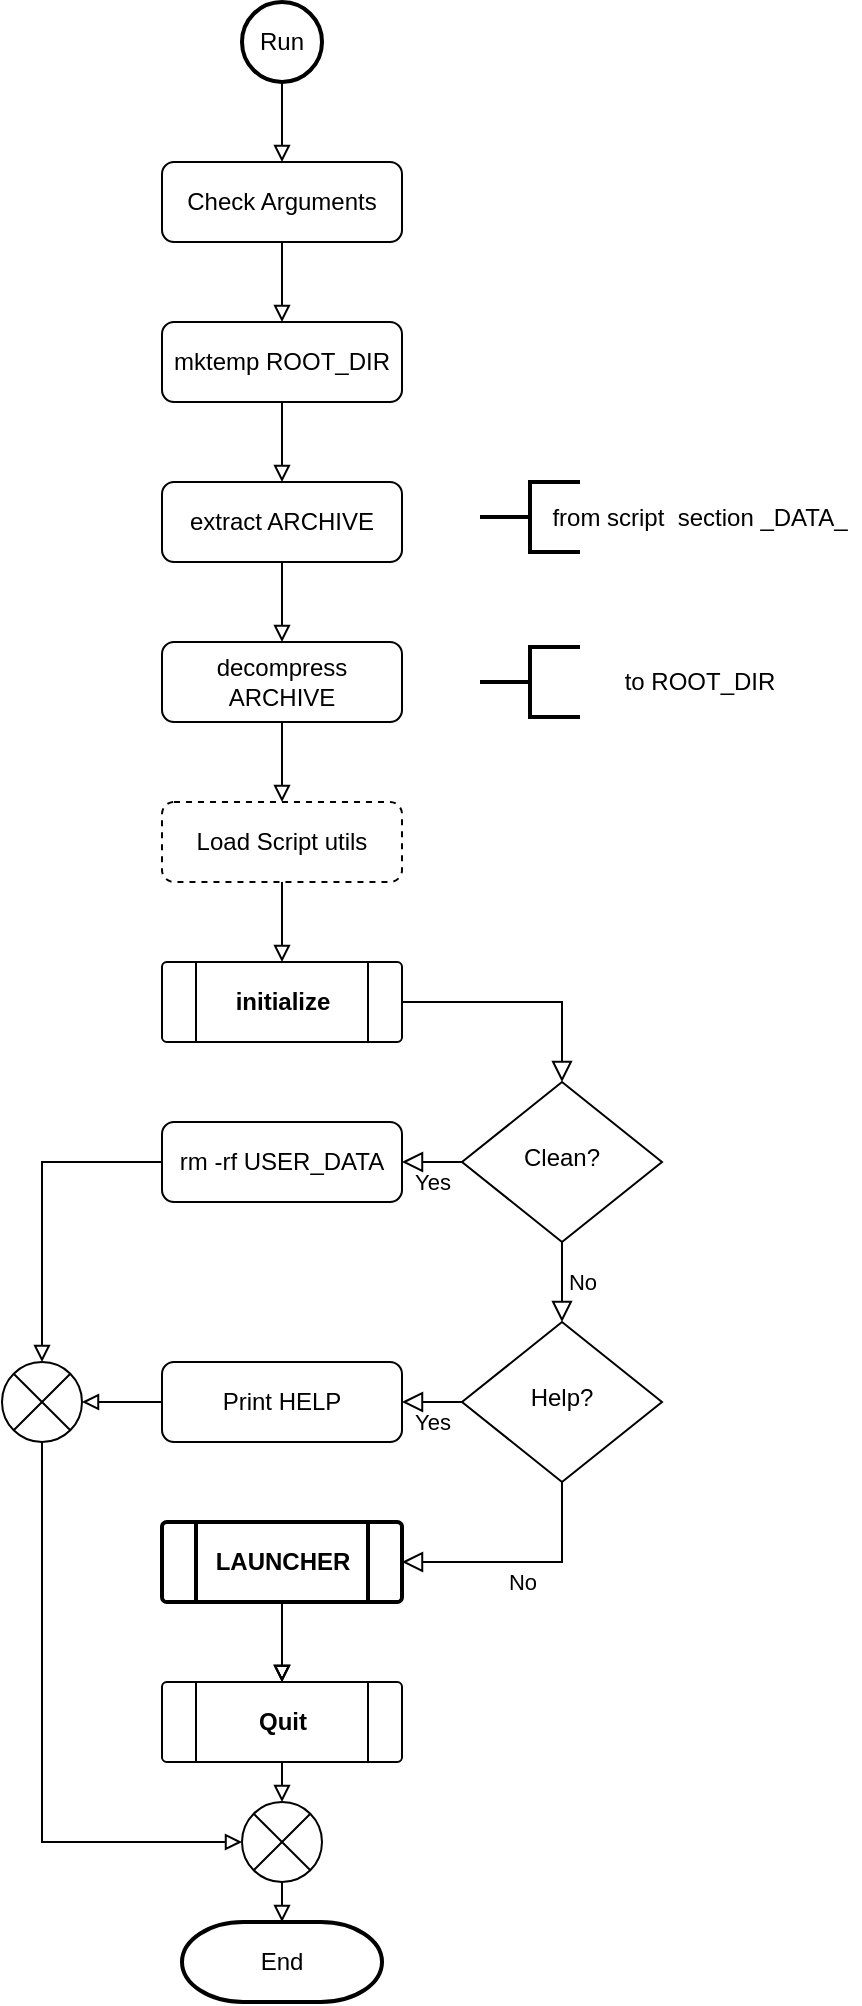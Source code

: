 <mxfile version="21.2.1" type="device" pages="6">
  <diagram id="C5RBs43oDa-KdzZeNtuy" name="Main">
    <mxGraphModel dx="794" dy="828" grid="1" gridSize="10" guides="1" tooltips="1" connect="1" arrows="1" fold="1" page="1" pageScale="1" pageWidth="827" pageHeight="1169" math="0" shadow="0">
      <root>
        <mxCell id="WIyWlLk6GJQsqaUBKTNV-0" />
        <mxCell id="WIyWlLk6GJQsqaUBKTNV-1" parent="WIyWlLk6GJQsqaUBKTNV-0" />
        <mxCell id="AvbSmlgACpYrYv6N_d6o-20" style="edgeStyle=orthogonalEdgeStyle;rounded=0;orthogonalLoop=1;jettySize=auto;html=1;entryX=0.5;entryY=0;entryDx=0;entryDy=0;endArrow=block;endFill=0;exitX=0.5;exitY=1;exitDx=0;exitDy=0;" parent="WIyWlLk6GJQsqaUBKTNV-1" source="AvbSmlgACpYrYv6N_d6o-4" target="AvbSmlgACpYrYv6N_d6o-1" edge="1">
          <mxGeometry relative="1" as="geometry">
            <mxPoint x="260" y="170" as="sourcePoint" />
          </mxGeometry>
        </mxCell>
        <mxCell id="AvbSmlgACpYrYv6N_d6o-0" value="Run" style="strokeWidth=2;html=1;shape=mxgraph.flowchart.start_2;whiteSpace=wrap;" parent="WIyWlLk6GJQsqaUBKTNV-1" vertex="1">
          <mxGeometry x="200" y="40" width="40" height="40" as="geometry" />
        </mxCell>
        <mxCell id="AvbSmlgACpYrYv6N_d6o-21" style="edgeStyle=orthogonalEdgeStyle;rounded=0;orthogonalLoop=1;jettySize=auto;html=1;exitX=0.5;exitY=1;exitDx=0;exitDy=0;endArrow=block;endFill=0;entryX=0.5;entryY=0;entryDx=0;entryDy=0;" parent="WIyWlLk6GJQsqaUBKTNV-1" source="AvbSmlgACpYrYv6N_d6o-1" target="5lS9lLagvutAW6oqOV9D-0" edge="1">
          <mxGeometry relative="1" as="geometry" />
        </mxCell>
        <mxCell id="AvbSmlgACpYrYv6N_d6o-1" value="mktemp ROOT_DIR" style="rounded=1;whiteSpace=wrap;html=1;fontSize=12;glass=0;strokeWidth=1;shadow=0;" parent="WIyWlLk6GJQsqaUBKTNV-1" vertex="1">
          <mxGeometry x="160" y="200" width="120" height="40" as="geometry" />
        </mxCell>
        <mxCell id="AvbSmlgACpYrYv6N_d6o-22" style="edgeStyle=orthogonalEdgeStyle;rounded=0;orthogonalLoop=1;jettySize=auto;html=1;exitX=0.5;exitY=1;exitDx=0;exitDy=0;endArrow=block;endFill=0;" parent="WIyWlLk6GJQsqaUBKTNV-1" source="AvbSmlgACpYrYv6N_d6o-2" target="AvbSmlgACpYrYv6N_d6o-3" edge="1">
          <mxGeometry relative="1" as="geometry" />
        </mxCell>
        <mxCell id="AvbSmlgACpYrYv6N_d6o-2" value="decompress ARCHIVE" style="rounded=1;whiteSpace=wrap;html=1;fontSize=12;glass=0;strokeWidth=1;shadow=0;" parent="WIyWlLk6GJQsqaUBKTNV-1" vertex="1">
          <mxGeometry x="160" y="360" width="120" height="40" as="geometry" />
        </mxCell>
        <mxCell id="AvbSmlgACpYrYv6N_d6o-23" style="edgeStyle=orthogonalEdgeStyle;rounded=0;orthogonalLoop=1;jettySize=auto;html=1;entryX=0.5;entryY=0;entryDx=0;entryDy=0;endArrow=block;endFill=0;exitX=0.5;exitY=1;exitDx=0;exitDy=0;exitPerimeter=0;" parent="WIyWlLk6GJQsqaUBKTNV-1" source="AvbSmlgACpYrYv6N_d6o-0" target="AvbSmlgACpYrYv6N_d6o-4" edge="1">
          <mxGeometry relative="1" as="geometry">
            <mxPoint x="480" y="390" as="sourcePoint" />
          </mxGeometry>
        </mxCell>
        <mxCell id="AvbSmlgACpYrYv6N_d6o-3" value="Load Script utils" style="rounded=1;whiteSpace=wrap;html=1;fontSize=12;glass=0;strokeWidth=1;shadow=0;dashed=1;" parent="WIyWlLk6GJQsqaUBKTNV-1" vertex="1">
          <mxGeometry x="160" y="440" width="120" height="40" as="geometry" />
        </mxCell>
        <mxCell id="AvbSmlgACpYrYv6N_d6o-24" style="edgeStyle=orthogonalEdgeStyle;rounded=0;orthogonalLoop=1;jettySize=auto;html=1;entryX=0.5;entryY=0;entryDx=0;entryDy=0;endArrow=block;endFill=0;exitX=0.5;exitY=1;exitDx=0;exitDy=0;" parent="WIyWlLk6GJQsqaUBKTNV-1" source="AvbSmlgACpYrYv6N_d6o-3" target="AvbSmlgACpYrYv6N_d6o-5" edge="1">
          <mxGeometry relative="1" as="geometry">
            <mxPoint x="240" y="490" as="sourcePoint" />
          </mxGeometry>
        </mxCell>
        <mxCell id="AvbSmlgACpYrYv6N_d6o-4" value="Check Arguments" style="rounded=1;whiteSpace=wrap;html=1;fontSize=12;glass=0;strokeWidth=1;shadow=0;" parent="WIyWlLk6GJQsqaUBKTNV-1" vertex="1">
          <mxGeometry x="160" y="120" width="120" height="40" as="geometry" />
        </mxCell>
        <mxCell id="AvbSmlgACpYrYv6N_d6o-5" value="&lt;b&gt;initialize&lt;/b&gt;" style="verticalLabelPosition=middle;verticalAlign=middle;html=1;shape=process;whiteSpace=wrap;rounded=1;size=0.14;arcSize=6;labelPosition=center;align=center;" parent="WIyWlLk6GJQsqaUBKTNV-1" vertex="1">
          <mxGeometry x="160" y="520" width="120" height="40" as="geometry" />
        </mxCell>
        <mxCell id="AvbSmlgACpYrYv6N_d6o-6" value="" style="rounded=0;html=1;jettySize=auto;orthogonalLoop=1;fontSize=11;endArrow=block;endFill=0;endSize=8;strokeWidth=1;shadow=0;labelBackgroundColor=none;edgeStyle=orthogonalEdgeStyle;exitX=1;exitY=0.5;exitDx=0;exitDy=0;" parent="WIyWlLk6GJQsqaUBKTNV-1" source="AvbSmlgACpYrYv6N_d6o-5" target="AvbSmlgACpYrYv6N_d6o-9" edge="1">
          <mxGeometry relative="1" as="geometry">
            <mxPoint x="360" y="430" as="sourcePoint" />
          </mxGeometry>
        </mxCell>
        <mxCell id="AvbSmlgACpYrYv6N_d6o-7" value="No" style="rounded=0;html=1;jettySize=auto;orthogonalLoop=1;fontSize=11;endArrow=block;endFill=0;endSize=8;strokeWidth=1;shadow=0;labelBackgroundColor=none;edgeStyle=orthogonalEdgeStyle;entryX=0.5;entryY=0;entryDx=0;entryDy=0;" parent="WIyWlLk6GJQsqaUBKTNV-1" source="AvbSmlgACpYrYv6N_d6o-9" target="AvbSmlgACpYrYv6N_d6o-14" edge="1">
          <mxGeometry y="10" relative="1" as="geometry">
            <mxPoint as="offset" />
            <mxPoint x="360" y="700" as="targetPoint" />
          </mxGeometry>
        </mxCell>
        <mxCell id="AvbSmlgACpYrYv6N_d6o-8" value="Yes" style="edgeStyle=orthogonalEdgeStyle;rounded=0;html=1;jettySize=auto;orthogonalLoop=1;fontSize=11;endArrow=block;endFill=0;endSize=8;strokeWidth=1;shadow=0;labelBackgroundColor=none;exitX=0;exitY=0.5;exitDx=0;exitDy=0;entryX=1;entryY=0.5;entryDx=0;entryDy=0;" parent="WIyWlLk6GJQsqaUBKTNV-1" source="AvbSmlgACpYrYv6N_d6o-9" target="AvbSmlgACpYrYv6N_d6o-10" edge="1">
          <mxGeometry y="10" relative="1" as="geometry">
            <mxPoint as="offset" />
            <mxPoint x="460" y="620" as="targetPoint" />
          </mxGeometry>
        </mxCell>
        <mxCell id="AvbSmlgACpYrYv6N_d6o-9" value="Clean?" style="rhombus;whiteSpace=wrap;html=1;shadow=0;fontFamily=Helvetica;fontSize=12;align=center;strokeWidth=1;spacing=6;spacingTop=-4;" parent="WIyWlLk6GJQsqaUBKTNV-1" vertex="1">
          <mxGeometry x="310" y="580" width="100" height="80" as="geometry" />
        </mxCell>
        <mxCell id="AvbSmlgACpYrYv6N_d6o-28" style="edgeStyle=orthogonalEdgeStyle;rounded=0;orthogonalLoop=1;jettySize=auto;html=1;exitX=0;exitY=0.5;exitDx=0;exitDy=0;endArrow=block;endFill=0;" parent="WIyWlLk6GJQsqaUBKTNV-1" source="AvbSmlgACpYrYv6N_d6o-10" target="AvbSmlgACpYrYv6N_d6o-29" edge="1">
          <mxGeometry relative="1" as="geometry">
            <mxPoint x="120" y="660" as="targetPoint" />
          </mxGeometry>
        </mxCell>
        <mxCell id="AvbSmlgACpYrYv6N_d6o-10" value="rm -rf USER_DATA" style="rounded=1;whiteSpace=wrap;html=1;fontSize=12;glass=0;strokeWidth=1;shadow=0;" parent="WIyWlLk6GJQsqaUBKTNV-1" vertex="1">
          <mxGeometry x="160" y="600" width="120" height="40" as="geometry" />
        </mxCell>
        <mxCell id="AvbSmlgACpYrYv6N_d6o-12" value="No" style="rounded=0;html=1;jettySize=auto;orthogonalLoop=1;fontSize=11;endArrow=block;endFill=0;endSize=8;strokeWidth=1;shadow=0;labelBackgroundColor=none;edgeStyle=orthogonalEdgeStyle;entryX=1;entryY=0.5;entryDx=0;entryDy=0;exitX=0.5;exitY=1;exitDx=0;exitDy=0;" parent="WIyWlLk6GJQsqaUBKTNV-1" source="AvbSmlgACpYrYv6N_d6o-14" target="AvbSmlgACpYrYv6N_d6o-17" edge="1">
          <mxGeometry y="10" relative="1" as="geometry">
            <mxPoint as="offset" />
            <mxPoint x="280" y="820" as="targetPoint" />
          </mxGeometry>
        </mxCell>
        <mxCell id="AvbSmlgACpYrYv6N_d6o-13" value="Yes" style="edgeStyle=orthogonalEdgeStyle;rounded=0;html=1;jettySize=auto;orthogonalLoop=1;fontSize=11;endArrow=block;endFill=0;endSize=8;strokeWidth=1;shadow=0;labelBackgroundColor=none;exitX=0;exitY=0.5;exitDx=0;exitDy=0;entryX=1;entryY=0.5;entryDx=0;entryDy=0;" parent="WIyWlLk6GJQsqaUBKTNV-1" source="AvbSmlgACpYrYv6N_d6o-14" target="AvbSmlgACpYrYv6N_d6o-15" edge="1">
          <mxGeometry y="10" relative="1" as="geometry">
            <mxPoint as="offset" />
            <mxPoint x="300" y="770" as="targetPoint" />
          </mxGeometry>
        </mxCell>
        <mxCell id="AvbSmlgACpYrYv6N_d6o-14" value="Help?" style="rhombus;whiteSpace=wrap;html=1;shadow=0;fontFamily=Helvetica;fontSize=12;align=center;strokeWidth=1;spacing=6;spacingTop=-4;" parent="WIyWlLk6GJQsqaUBKTNV-1" vertex="1">
          <mxGeometry x="310" y="700" width="100" height="80" as="geometry" />
        </mxCell>
        <mxCell id="AvbSmlgACpYrYv6N_d6o-30" style="edgeStyle=orthogonalEdgeStyle;rounded=0;orthogonalLoop=1;jettySize=auto;html=1;exitX=0;exitY=0.5;exitDx=0;exitDy=0;entryX=1;entryY=0.5;entryDx=0;entryDy=0;entryPerimeter=0;endArrow=block;endFill=0;" parent="WIyWlLk6GJQsqaUBKTNV-1" source="AvbSmlgACpYrYv6N_d6o-15" target="AvbSmlgACpYrYv6N_d6o-29" edge="1">
          <mxGeometry relative="1" as="geometry" />
        </mxCell>
        <mxCell id="AvbSmlgACpYrYv6N_d6o-15" value="Print HELP" style="rounded=1;whiteSpace=wrap;html=1;fontSize=12;glass=0;strokeWidth=1;shadow=0;" parent="WIyWlLk6GJQsqaUBKTNV-1" vertex="1">
          <mxGeometry x="160" y="720" width="120" height="40" as="geometry" />
        </mxCell>
        <mxCell id="AvbSmlgACpYrYv6N_d6o-26" style="edgeStyle=orthogonalEdgeStyle;rounded=0;orthogonalLoop=1;jettySize=auto;html=1;exitX=0.5;exitY=1;exitDx=0;exitDy=0;entryX=0.5;entryY=0;entryDx=0;entryDy=0;endArrow=block;endFill=0;" parent="WIyWlLk6GJQsqaUBKTNV-1" source="AvbSmlgACpYrYv6N_d6o-17" target="AvbSmlgACpYrYv6N_d6o-18" edge="1">
          <mxGeometry relative="1" as="geometry" />
        </mxCell>
        <mxCell id="AvbSmlgACpYrYv6N_d6o-32" value="" style="edgeStyle=orthogonalEdgeStyle;rounded=0;orthogonalLoop=1;jettySize=auto;html=1;endArrow=block;endFill=0;" parent="WIyWlLk6GJQsqaUBKTNV-1" source="AvbSmlgACpYrYv6N_d6o-17" target="AvbSmlgACpYrYv6N_d6o-18" edge="1">
          <mxGeometry relative="1" as="geometry" />
        </mxCell>
        <mxCell id="AvbSmlgACpYrYv6N_d6o-33" value="" style="edgeStyle=orthogonalEdgeStyle;rounded=0;orthogonalLoop=1;jettySize=auto;html=1;endArrow=block;endFill=0;" parent="WIyWlLk6GJQsqaUBKTNV-1" source="AvbSmlgACpYrYv6N_d6o-17" target="AvbSmlgACpYrYv6N_d6o-18" edge="1">
          <mxGeometry relative="1" as="geometry" />
        </mxCell>
        <mxCell id="AvbSmlgACpYrYv6N_d6o-17" value="&lt;b&gt;LAUNCHER&lt;/b&gt;" style="verticalLabelPosition=middle;verticalAlign=middle;html=1;shape=process;whiteSpace=wrap;rounded=1;size=0.14;arcSize=6;labelPosition=center;align=center;strokeWidth=2;" parent="WIyWlLk6GJQsqaUBKTNV-1" vertex="1">
          <mxGeometry x="160" y="800" width="120" height="40" as="geometry" />
        </mxCell>
        <mxCell id="eJMQzTGRiJJyLCpgH0QK-1" style="edgeStyle=orthogonalEdgeStyle;rounded=0;orthogonalLoop=1;jettySize=auto;html=1;exitX=0.5;exitY=1;exitDx=0;exitDy=0;entryX=0.5;entryY=0;entryDx=0;entryDy=0;entryPerimeter=0;endArrow=block;endFill=0;" parent="WIyWlLk6GJQsqaUBKTNV-1" source="AvbSmlgACpYrYv6N_d6o-18" target="eJMQzTGRiJJyLCpgH0QK-0" edge="1">
          <mxGeometry relative="1" as="geometry" />
        </mxCell>
        <mxCell id="AvbSmlgACpYrYv6N_d6o-18" value="&lt;b&gt;Quit&lt;/b&gt;" style="verticalLabelPosition=middle;verticalAlign=middle;html=1;shape=process;whiteSpace=wrap;rounded=1;size=0.14;arcSize=6;labelPosition=center;align=center;" parent="WIyWlLk6GJQsqaUBKTNV-1" vertex="1">
          <mxGeometry x="160" y="880" width="120" height="40" as="geometry" />
        </mxCell>
        <mxCell id="AvbSmlgACpYrYv6N_d6o-19" value="End" style="strokeWidth=2;html=1;shape=mxgraph.flowchart.terminator;whiteSpace=wrap;" parent="WIyWlLk6GJQsqaUBKTNV-1" vertex="1">
          <mxGeometry x="170" y="1000" width="100" height="40" as="geometry" />
        </mxCell>
        <mxCell id="AvbSmlgACpYrYv6N_d6o-31" style="edgeStyle=orthogonalEdgeStyle;rounded=0;orthogonalLoop=1;jettySize=auto;html=1;exitX=0.5;exitY=1;exitDx=0;exitDy=0;exitPerimeter=0;endArrow=block;endFill=0;entryX=0;entryY=0.5;entryDx=0;entryDy=0;entryPerimeter=0;" parent="WIyWlLk6GJQsqaUBKTNV-1" source="AvbSmlgACpYrYv6N_d6o-29" target="eJMQzTGRiJJyLCpgH0QK-0" edge="1">
          <mxGeometry relative="1" as="geometry">
            <mxPoint x="100" y="980" as="targetPoint" />
          </mxGeometry>
        </mxCell>
        <mxCell id="AvbSmlgACpYrYv6N_d6o-29" value="" style="verticalLabelPosition=bottom;verticalAlign=top;html=1;shape=mxgraph.flowchart.or;" parent="WIyWlLk6GJQsqaUBKTNV-1" vertex="1">
          <mxGeometry x="80" y="720" width="40" height="40" as="geometry" />
        </mxCell>
        <mxCell id="5lS9lLagvutAW6oqOV9D-1" style="edgeStyle=orthogonalEdgeStyle;rounded=0;orthogonalLoop=1;jettySize=auto;html=1;exitX=0.5;exitY=1;exitDx=0;exitDy=0;endArrow=block;endFill=0;" parent="WIyWlLk6GJQsqaUBKTNV-1" source="5lS9lLagvutAW6oqOV9D-0" target="AvbSmlgACpYrYv6N_d6o-2" edge="1">
          <mxGeometry relative="1" as="geometry" />
        </mxCell>
        <mxCell id="5lS9lLagvutAW6oqOV9D-0" value="extract ARCHIVE" style="rounded=1;whiteSpace=wrap;html=1;fontSize=12;glass=0;strokeWidth=1;shadow=0;" parent="WIyWlLk6GJQsqaUBKTNV-1" vertex="1">
          <mxGeometry x="160" y="280" width="120" height="40" as="geometry" />
        </mxCell>
        <mxCell id="x6Urr7NqGOKXWEo6oaLW-0" value="" style="strokeWidth=2;html=1;shape=mxgraph.flowchart.annotation_2;align=left;labelPosition=right;pointerEvents=1;" parent="WIyWlLk6GJQsqaUBKTNV-1" vertex="1">
          <mxGeometry x="319" y="280" width="50" height="35" as="geometry" />
        </mxCell>
        <mxCell id="x6Urr7NqGOKXWEo6oaLW-1" value="from script&amp;nbsp; section _DATA_" style="text;html=1;strokeColor=none;fillColor=none;align=center;verticalAlign=middle;whiteSpace=wrap;rounded=0;" parent="WIyWlLk6GJQsqaUBKTNV-1" vertex="1">
          <mxGeometry x="349" y="280" width="160" height="35" as="geometry" />
        </mxCell>
        <mxCell id="eJMQzTGRiJJyLCpgH0QK-2" style="edgeStyle=orthogonalEdgeStyle;rounded=0;orthogonalLoop=1;jettySize=auto;html=1;exitX=0.5;exitY=1;exitDx=0;exitDy=0;exitPerimeter=0;entryX=0.5;entryY=0;entryDx=0;entryDy=0;entryPerimeter=0;endArrow=block;endFill=0;" parent="WIyWlLk6GJQsqaUBKTNV-1" source="eJMQzTGRiJJyLCpgH0QK-0" target="AvbSmlgACpYrYv6N_d6o-19" edge="1">
          <mxGeometry relative="1" as="geometry" />
        </mxCell>
        <mxCell id="eJMQzTGRiJJyLCpgH0QK-0" value="" style="verticalLabelPosition=bottom;verticalAlign=top;html=1;shape=mxgraph.flowchart.or;" parent="WIyWlLk6GJQsqaUBKTNV-1" vertex="1">
          <mxGeometry x="200" y="940" width="40" height="40" as="geometry" />
        </mxCell>
        <mxCell id="eJMQzTGRiJJyLCpgH0QK-3" value="" style="strokeWidth=2;html=1;shape=mxgraph.flowchart.annotation_2;align=left;labelPosition=right;pointerEvents=1;" parent="WIyWlLk6GJQsqaUBKTNV-1" vertex="1">
          <mxGeometry x="319" y="362.5" width="50" height="35" as="geometry" />
        </mxCell>
        <mxCell id="eJMQzTGRiJJyLCpgH0QK-4" value="to ROOT_DIR" style="text;html=1;strokeColor=none;fillColor=none;align=center;verticalAlign=middle;whiteSpace=wrap;rounded=0;" parent="WIyWlLk6GJQsqaUBKTNV-1" vertex="1">
          <mxGeometry x="349" y="362.5" width="160" height="35" as="geometry" />
        </mxCell>
      </root>
    </mxGraphModel>
  </diagram>
  <diagram id="w5Nll43o4UKyOTLX9XYR" name="Initialize">
    <mxGraphModel dx="794" dy="828" grid="1" gridSize="10" guides="1" tooltips="1" connect="1" arrows="1" fold="1" page="1" pageScale="1" pageWidth="827" pageHeight="1169" math="0" shadow="0">
      <root>
        <mxCell id="0" />
        <mxCell id="1" parent="0" />
        <mxCell id="o50ThuPjwi6z1r9oHBDI-7" style="edgeStyle=orthogonalEdgeStyle;rounded=0;orthogonalLoop=1;jettySize=auto;html=1;exitX=0.5;exitY=1;exitDx=0;exitDy=0;exitPerimeter=0;endArrow=block;endFill=0;" parent="1" target="dRb39cAxWmRA5lwZyV-f-1" edge="1">
          <mxGeometry relative="1" as="geometry">
            <mxPoint x="320" y="40" as="sourcePoint" />
          </mxGeometry>
        </mxCell>
        <mxCell id="Buq_LFg4UGWxfwtifAyI-1" value="Start" style="strokeWidth=2;html=1;shape=mxgraph.flowchart.start_2;whiteSpace=wrap;" parent="1" vertex="1">
          <mxGeometry x="300" y="40" width="40" height="40" as="geometry" />
        </mxCell>
        <mxCell id="o50ThuPjwi6z1r9oHBDI-8" value="Yes" style="edgeStyle=orthogonalEdgeStyle;rounded=0;orthogonalLoop=1;jettySize=auto;html=1;exitX=0.5;exitY=1;exitDx=0;exitDy=0;entryX=0.5;entryY=0;entryDx=0;entryDy=0;endArrow=block;endFill=0;" parent="1" source="dRb39cAxWmRA5lwZyV-f-1" target="dRb39cAxWmRA5lwZyV-f-2" edge="1">
          <mxGeometry relative="1" as="geometry" />
        </mxCell>
        <mxCell id="DwuK5XTfF164FEcM3ZLq-2" value="No" style="edgeStyle=orthogonalEdgeStyle;rounded=0;orthogonalLoop=1;jettySize=auto;html=1;exitX=0;exitY=0.5;exitDx=0;exitDy=0;entryX=1;entryY=0.5;entryDx=0;entryDy=0;endArrow=block;endFill=0;" parent="1" source="dRb39cAxWmRA5lwZyV-f-1" target="UNsew2KOdTfhFiDhWSLL-4" edge="1">
          <mxGeometry relative="1" as="geometry" />
        </mxCell>
        <mxCell id="dRb39cAxWmRA5lwZyV-f-1" value="GAME_ID?" style="rhombus;whiteSpace=wrap;html=1;shadow=0;fontFamily=Helvetica;fontSize=12;align=center;strokeWidth=1;spacing=6;spacingTop=-4;" parent="1" vertex="1">
          <mxGeometry x="270" y="100" width="100" height="80" as="geometry" />
        </mxCell>
        <mxCell id="o50ThuPjwi6z1r9oHBDI-4" value="No" style="edgeStyle=orthogonalEdgeStyle;rounded=0;orthogonalLoop=1;jettySize=auto;html=1;exitX=0.5;exitY=1;exitDx=0;exitDy=0;entryX=0.5;entryY=0;entryDx=0;entryDy=0;endArrow=block;endFill=0;" parent="1" source="dRb39cAxWmRA5lwZyV-f-2" target="o50ThuPjwi6z1r9oHBDI-2" edge="1">
          <mxGeometry y="10" relative="1" as="geometry">
            <Array as="points">
              <mxPoint x="320" y="310" />
              <mxPoint x="320" y="310" />
            </Array>
            <mxPoint as="offset" />
          </mxGeometry>
        </mxCell>
        <mxCell id="X6hrPC6gmGIl3S8rppk7-5" value="Yes" style="edgeStyle=orthogonalEdgeStyle;rounded=0;orthogonalLoop=1;jettySize=auto;html=1;exitX=0;exitY=0.5;exitDx=0;exitDy=0;entryX=1;entryY=0.5;entryDx=0;entryDy=0;endArrow=block;endFill=0;" parent="1" source="dRb39cAxWmRA5lwZyV-f-2" target="o50ThuPjwi6z1r9oHBDI-1" edge="1">
          <mxGeometry x="-0.333" y="-10" relative="1" as="geometry">
            <mxPoint as="offset" />
          </mxGeometry>
        </mxCell>
        <mxCell id="dRb39cAxWmRA5lwZyV-f-2" value="Set storage?" style="rhombus;whiteSpace=wrap;html=1;shadow=0;fontFamily=Helvetica;fontSize=12;align=center;strokeWidth=1;spacing=6;spacingTop=-4;" parent="1" vertex="1">
          <mxGeometry x="270" y="220" width="100" height="80" as="geometry" />
        </mxCell>
        <mxCell id="DwuK5XTfF164FEcM3ZLq-7" value="Yes" style="edgeStyle=orthogonalEdgeStyle;rounded=0;orthogonalLoop=1;jettySize=auto;html=1;exitX=0.5;exitY=1;exitDx=0;exitDy=0;endArrow=block;endFill=0;entryX=0.5;entryY=0;entryDx=0;entryDy=0;" parent="1" source="dRb39cAxWmRA5lwZyV-f-3" target="UNsew2KOdTfhFiDhWSLL-2" edge="1">
          <mxGeometry x="-0.2" relative="1" as="geometry">
            <mxPoint as="offset" />
            <mxPoint x="320" y="510" as="sourcePoint" />
            <mxPoint x="320" y="480" as="targetPoint" />
          </mxGeometry>
        </mxCell>
        <mxCell id="X6hrPC6gmGIl3S8rppk7-7" value="No" style="edgeStyle=orthogonalEdgeStyle;rounded=0;orthogonalLoop=1;jettySize=auto;html=1;exitX=1;exitY=0.5;exitDx=0;exitDy=0;entryX=0;entryY=0.5;entryDx=0;entryDy=0;endArrow=block;endFill=0;" parent="1" source="dRb39cAxWmRA5lwZyV-f-3" target="X6hrPC6gmGIl3S8rppk7-6" edge="1">
          <mxGeometry x="-0.5" relative="1" as="geometry">
            <Array as="points">
              <mxPoint x="390" y="430" />
              <mxPoint x="390" y="430" />
            </Array>
            <mxPoint as="offset" />
          </mxGeometry>
        </mxCell>
        <mxCell id="dRb39cAxWmRA5lwZyV-f-3" value="Exist?&amp;nbsp;" style="rhombus;whiteSpace=wrap;html=1;shadow=0;fontFamily=Helvetica;fontSize=12;align=center;strokeWidth=1;spacing=6;spacingTop=-4;" parent="1" vertex="1">
          <mxGeometry x="270" y="390" width="100" height="80" as="geometry" />
        </mxCell>
        <mxCell id="X6hrPC6gmGIl3S8rppk7-9" style="edgeStyle=orthogonalEdgeStyle;rounded=0;orthogonalLoop=1;jettySize=auto;html=1;exitX=0.5;exitY=1;exitDx=0;exitDy=0;entryX=0;entryY=0.5;entryDx=0;entryDy=0;endArrow=block;endFill=0;" parent="1" source="o50ThuPjwi6z1r9oHBDI-1" target="dRb39cAxWmRA5lwZyV-f-3" edge="1">
          <mxGeometry relative="1" as="geometry">
            <mxPoint x="300" y="415" as="targetPoint" />
          </mxGeometry>
        </mxCell>
        <mxCell id="o50ThuPjwi6z1r9oHBDI-1" value="STORAGE=user ENV defined" style="rounded=1;whiteSpace=wrap;html=1;fontSize=12;glass=0;strokeWidth=1;shadow=0;" parent="1" vertex="1">
          <mxGeometry x="50" y="240" width="190" height="40" as="geometry" />
        </mxCell>
        <mxCell id="DwuK5XTfF164FEcM3ZLq-10" style="edgeStyle=orthogonalEdgeStyle;rounded=0;orthogonalLoop=1;jettySize=auto;html=1;exitX=0.5;exitY=1;exitDx=0;exitDy=0;entryX=0.5;entryY=0;entryDx=0;entryDy=0;endArrow=block;endFill=0;startArrow=none;" parent="1" source="o50ThuPjwi6z1r9oHBDI-2" target="dRb39cAxWmRA5lwZyV-f-3" edge="1">
          <mxGeometry relative="1" as="geometry">
            <mxPoint x="320" y="435" as="sourcePoint" />
          </mxGeometry>
        </mxCell>
        <mxCell id="o50ThuPjwi6z1r9oHBDI-2" value="STORAGE=default" style="rounded=1;whiteSpace=wrap;html=1;fontSize=12;glass=0;strokeWidth=1;shadow=0;" parent="1" vertex="1">
          <mxGeometry x="240" y="320" width="160" height="40" as="geometry" />
        </mxCell>
        <mxCell id="X6hrPC6gmGIl3S8rppk7-15" style="edgeStyle=orthogonalEdgeStyle;rounded=0;orthogonalLoop=1;jettySize=auto;html=1;exitX=0.5;exitY=1;exitDx=0;exitDy=0;entryX=0.5;entryY=0;entryDx=0;entryDy=0;endArrow=block;endFill=0;" parent="1" source="UNsew2KOdTfhFiDhWSLL-2" target="X6hrPC6gmGIl3S8rppk7-13" edge="1">
          <mxGeometry relative="1" as="geometry" />
        </mxCell>
        <mxCell id="UNsew2KOdTfhFiDhWSLL-2" value="STORAGE+=&quot;GAME_ID.save&quot;" style="rounded=1;whiteSpace=wrap;html=1;fontSize=12;glass=0;strokeWidth=1;shadow=0;" parent="1" vertex="1">
          <mxGeometry x="200" y="520" width="240" height="40" as="geometry" />
        </mxCell>
        <mxCell id="DwuK5XTfF164FEcM3ZLq-4" style="edgeStyle=orthogonalEdgeStyle;rounded=0;orthogonalLoop=1;jettySize=auto;html=1;exitX=0.5;exitY=1;exitDx=0;exitDy=0;entryX=0.5;entryY=0;entryDx=0;entryDy=0;entryPerimeter=0;endArrow=block;endFill=0;" parent="1" edge="1">
          <mxGeometry relative="1" as="geometry">
            <mxPoint x="330" y="945" as="sourcePoint" />
            <mxPoint x="330" y="945" as="targetPoint" />
          </mxGeometry>
        </mxCell>
        <mxCell id="X6hrPC6gmGIl3S8rppk7-25" style="edgeStyle=orthogonalEdgeStyle;rounded=0;orthogonalLoop=1;jettySize=auto;html=1;exitX=0;exitY=0.5;exitDx=0;exitDy=0;entryX=0;entryY=0.5;entryDx=0;entryDy=0;entryPerimeter=0;endArrow=block;endFill=0;" parent="1" source="UNsew2KOdTfhFiDhWSLL-4" target="yEqVFaU5P8hI2Y7pUup1-1" edge="1">
          <mxGeometry relative="1" as="geometry">
            <Array as="points">
              <mxPoint x="40" y="140" />
              <mxPoint x="40" y="900" />
            </Array>
          </mxGeometry>
        </mxCell>
        <mxCell id="UNsew2KOdTfhFiDhWSLL-4" value="FATAL ERROR" style="rounded=1;whiteSpace=wrap;html=1;fontSize=12;glass=0;strokeWidth=1;shadow=0;strokeColor=#67AB9F;" parent="1" vertex="1">
          <mxGeometry x="80" y="120" width="120" height="40" as="geometry" />
        </mxCell>
        <mxCell id="MgafTvvBabonM7jVzy-F-1" value="End" style="strokeWidth=2;html=1;shape=mxgraph.flowchart.terminator;whiteSpace=wrap;" parent="1" vertex="1">
          <mxGeometry x="270" y="960" width="100" height="40" as="geometry" />
        </mxCell>
        <mxCell id="UJtatqNoKU4jKVSG_HeV-3" value="" style="edgeStyle=orthogonalEdgeStyle;rounded=0;orthogonalLoop=1;jettySize=auto;html=1;endArrow=block;endFill=0;exitX=0.5;exitY=1;exitDx=0;exitDy=0;entryX=0.5;entryY=0;entryDx=0;entryDy=0;entryPerimeter=0;" parent="1" source="UJtatqNoKU4jKVSG_HeV-1" target="yEqVFaU5P8hI2Y7pUup1-1" edge="1">
          <mxGeometry relative="1" as="geometry">
            <mxPoint x="330" y="870" as="targetPoint" />
          </mxGeometry>
        </mxCell>
        <mxCell id="UJtatqNoKU4jKVSG_HeV-1" value="&lt;b&gt;Storage init&lt;/b&gt;" style="verticalLabelPosition=middle;verticalAlign=middle;html=1;shape=process;whiteSpace=wrap;rounded=1;size=0.14;arcSize=6;labelPosition=center;align=center;" parent="1" vertex="1">
          <mxGeometry x="260" y="800" width="120" height="40" as="geometry" />
        </mxCell>
        <mxCell id="X6hrPC6gmGIl3S8rppk7-1" value="" style="strokeWidth=2;html=1;shape=mxgraph.flowchart.annotation_2;align=left;labelPosition=right;pointerEvents=1;" parent="1" vertex="1">
          <mxGeometry x="520" y="125" width="50" height="35" as="geometry" />
        </mxCell>
        <mxCell id="X6hrPC6gmGIl3S8rppk7-2" value="Set value GAME_ID is required" style="text;html=1;strokeColor=none;fillColor=none;align=center;verticalAlign=middle;whiteSpace=wrap;rounded=0;" parent="1" vertex="1">
          <mxGeometry x="550" y="125" width="180" height="35" as="geometry" />
        </mxCell>
        <mxCell id="X6hrPC6gmGIl3S8rppk7-8" style="edgeStyle=orthogonalEdgeStyle;rounded=0;orthogonalLoop=1;jettySize=auto;html=1;exitX=0.5;exitY=1;exitDx=0;exitDy=0;entryX=1;entryY=0.5;entryDx=0;entryDy=0;endArrow=block;endFill=0;" parent="1" source="X6hrPC6gmGIl3S8rppk7-6" target="UNsew2KOdTfhFiDhWSLL-2" edge="1">
          <mxGeometry relative="1" as="geometry">
            <mxPoint x="470" y="490" as="sourcePoint" />
          </mxGeometry>
        </mxCell>
        <mxCell id="X6hrPC6gmGIl3S8rppk7-6" value="mkdir STORAGE" style="rounded=1;whiteSpace=wrap;html=1;fontSize=12;glass=0;strokeWidth=1;shadow=0;" parent="1" vertex="1">
          <mxGeometry x="410" y="410" width="120" height="40" as="geometry" />
        </mxCell>
        <mxCell id="8idZvadLAJaLSdaH_46H-2" style="edgeStyle=orthogonalEdgeStyle;rounded=0;orthogonalLoop=1;jettySize=auto;html=1;exitX=0.5;exitY=1;exitDx=0;exitDy=0;entryX=0.5;entryY=0;entryDx=0;entryDy=0;endArrow=block;endFill=0;" parent="1" source="X6hrPC6gmGIl3S8rppk7-13" target="8idZvadLAJaLSdaH_46H-1" edge="1">
          <mxGeometry relative="1" as="geometry" />
        </mxCell>
        <mxCell id="X6hrPC6gmGIl3S8rppk7-13" value="cd GAME_ROOT" style="rounded=1;whiteSpace=wrap;html=1;fontSize=12;glass=0;strokeWidth=1;shadow=0;" parent="1" vertex="1">
          <mxGeometry x="260" y="604.5" width="120" height="40" as="geometry" />
        </mxCell>
        <mxCell id="X6hrPC6gmGIl3S8rppk7-17" value="" style="strokeWidth=2;html=1;shape=mxgraph.flowchart.annotation_2;align=left;labelPosition=right;pointerEvents=1;" parent="1" vertex="1">
          <mxGeometry x="520" y="240" width="50" height="40" as="geometry" />
        </mxCell>
        <mxCell id="X6hrPC6gmGIl3S8rppk7-18" value="Check game storage path, create it (if not) and define the storage file for user data" style="text;html=1;strokeColor=none;fillColor=none;align=center;verticalAlign=middle;whiteSpace=wrap;rounded=0;" parent="1" vertex="1">
          <mxGeometry x="550" y="240" width="220" height="40" as="geometry" />
        </mxCell>
        <mxCell id="X6hrPC6gmGIl3S8rppk7-20" value="" style="strokeWidth=2;html=1;shape=mxgraph.flowchart.annotation_2;align=left;labelPosition=right;pointerEvents=1;" parent="1" vertex="1">
          <mxGeometry x="520" y="330" width="50" height="35" as="geometry" />
        </mxCell>
        <mxCell id="X6hrPC6gmGIl3S8rppk7-21" value="predefined &quot;~/.local/share/games&quot;" style="text;html=1;strokeColor=none;fillColor=none;align=center;verticalAlign=middle;whiteSpace=wrap;rounded=0;" parent="1" vertex="1">
          <mxGeometry x="550" y="330" width="180" height="35" as="geometry" />
        </mxCell>
        <mxCell id="1nQuidFVP5aCFbneosHA-1" value="" style="strokeWidth=2;html=1;shape=mxgraph.flowchart.annotation_2;align=left;labelPosition=right;pointerEvents=1;" parent="1" vertex="1">
          <mxGeometry x="520" y="522.5" width="50" height="35" as="geometry" />
        </mxCell>
        <mxCell id="1nQuidFVP5aCFbneosHA-2" value="The users data starege final file name" style="text;html=1;strokeColor=none;fillColor=none;align=center;verticalAlign=middle;whiteSpace=wrap;rounded=0;" parent="1" vertex="1">
          <mxGeometry x="550" y="522.5" width="180" height="35" as="geometry" />
        </mxCell>
        <mxCell id="yEqVFaU5P8hI2Y7pUup1-2" value="Yes" style="edgeStyle=orthogonalEdgeStyle;rounded=0;orthogonalLoop=1;jettySize=auto;html=1;exitX=0.5;exitY=1;exitDx=0;exitDy=0;entryX=0.5;entryY=0;entryDx=0;entryDy=0;endArrow=block;endFill=0;" parent="1" source="8idZvadLAJaLSdaH_46H-1" target="UJtatqNoKU4jKVSG_HeV-1" edge="1">
          <mxGeometry relative="1" as="geometry" />
        </mxCell>
        <mxCell id="yEqVFaU5P8hI2Y7pUup1-3" style="edgeStyle=orthogonalEdgeStyle;rounded=0;orthogonalLoop=1;jettySize=auto;html=1;exitX=1;exitY=0.5;exitDx=0;exitDy=0;entryX=1;entryY=0.5;entryDx=0;entryDy=0;entryPerimeter=0;endArrow=block;endFill=0;" parent="1" source="8idZvadLAJaLSdaH_46H-1" target="yEqVFaU5P8hI2Y7pUup1-1" edge="1">
          <mxGeometry relative="1" as="geometry">
            <Array as="points">
              <mxPoint x="400" y="720" />
              <mxPoint x="400" y="900" />
            </Array>
          </mxGeometry>
        </mxCell>
        <mxCell id="yEqVFaU5P8hI2Y7pUup1-5" value="No" style="edgeLabel;html=1;align=center;verticalAlign=middle;resizable=0;points=[];" parent="yEqVFaU5P8hI2Y7pUup1-3" vertex="1" connectable="0">
          <mxGeometry x="-0.6" y="1" relative="1" as="geometry">
            <mxPoint x="-21" y="-24" as="offset" />
          </mxGeometry>
        </mxCell>
        <mxCell id="8idZvadLAJaLSdaH_46H-1" value="Active storage?" style="rhombus;whiteSpace=wrap;html=1;shadow=0;fontFamily=Helvetica;fontSize=12;align=center;strokeWidth=1;spacing=6;spacingTop=-4;" parent="1" vertex="1">
          <mxGeometry x="270" y="680" width="100" height="80" as="geometry" />
        </mxCell>
        <mxCell id="yEqVFaU5P8hI2Y7pUup1-4" style="edgeStyle=orthogonalEdgeStyle;rounded=0;orthogonalLoop=1;jettySize=auto;html=1;exitX=0.5;exitY=1;exitDx=0;exitDy=0;exitPerimeter=0;entryX=0.5;entryY=0;entryDx=0;entryDy=0;entryPerimeter=0;endArrow=block;endFill=0;" parent="1" source="yEqVFaU5P8hI2Y7pUup1-1" target="MgafTvvBabonM7jVzy-F-1" edge="1">
          <mxGeometry relative="1" as="geometry" />
        </mxCell>
        <mxCell id="yEqVFaU5P8hI2Y7pUup1-1" value="" style="verticalLabelPosition=bottom;verticalAlign=top;html=1;shape=mxgraph.flowchart.or;" parent="1" vertex="1">
          <mxGeometry x="300" y="880" width="40" height="40" as="geometry" />
        </mxCell>
        <mxCell id="zCi5-N3QddGcoCHdXR_y-1" value="" style="strokeWidth=2;html=1;shape=mxgraph.flowchart.annotation_2;align=left;labelPosition=right;pointerEvents=1;" parent="1" vertex="1">
          <mxGeometry x="520" y="702.5" width="50" height="35" as="geometry" />
        </mxCell>
        <mxCell id="zCi5-N3QddGcoCHdXR_y-2" value="Used storage?" style="text;html=1;strokeColor=none;fillColor=none;align=center;verticalAlign=middle;whiteSpace=wrap;rounded=0;" parent="1" vertex="1">
          <mxGeometry x="550" y="702.5" width="160" height="35" as="geometry" />
        </mxCell>
      </root>
    </mxGraphModel>
  </diagram>
  <diagram id="pXbKGr8UQyiWb7Bc0RuI" name="Storage init">
    <mxGraphModel dx="794" dy="828" grid="1" gridSize="10" guides="1" tooltips="1" connect="1" arrows="1" fold="1" page="1" pageScale="1" pageWidth="827" pageHeight="1169" math="0" shadow="0">
      <root>
        <mxCell id="0" />
        <mxCell id="1" parent="0" />
        <mxCell id="nZZvTieuUxapllEz7yQV-18" style="edgeStyle=orthogonalEdgeStyle;rounded=0;orthogonalLoop=1;jettySize=auto;html=1;exitX=0.5;exitY=1;exitDx=0;exitDy=0;exitPerimeter=0;entryX=0.5;entryY=0;entryDx=0;entryDy=0;endArrow=block;endFill=0;" parent="1" source="KvGkUzbo99e7Xdjzf_dq-1" target="3-qiEtfazZ6TnZUnxkEw-1" edge="1">
          <mxGeometry relative="1" as="geometry">
            <mxPoint x="400" y="100" as="targetPoint" />
          </mxGeometry>
        </mxCell>
        <mxCell id="KvGkUzbo99e7Xdjzf_dq-1" value="Start" style="strokeWidth=2;html=1;shape=mxgraph.flowchart.start_2;whiteSpace=wrap;" parent="1" vertex="1">
          <mxGeometry x="380" y="40" width="40" height="40" as="geometry" />
        </mxCell>
        <mxCell id="nZZvTieuUxapllEz7yQV-16" style="edgeStyle=orthogonalEdgeStyle;rounded=0;orthogonalLoop=1;jettySize=auto;html=1;exitX=0.5;exitY=1;exitDx=0;exitDy=0;entryX=0.5;entryY=0;entryDx=0;entryDy=0;endArrow=block;endFill=0;" parent="1" source="3-qiEtfazZ6TnZUnxkEw-1" target="3-qiEtfazZ6TnZUnxkEw-2" edge="1">
          <mxGeometry relative="1" as="geometry" />
        </mxCell>
        <mxCell id="3-qiEtfazZ6TnZUnxkEw-1" value="mkdir UPPER_DIR" style="rounded=1;whiteSpace=wrap;html=1;fontSize=12;glass=0;strokeWidth=1;shadow=0;" parent="1" vertex="1">
          <mxGeometry x="340" y="120" width="120" height="40" as="geometry" />
        </mxCell>
        <mxCell id="nZZvTieuUxapllEz7yQV-15" style="edgeStyle=orthogonalEdgeStyle;rounded=0;orthogonalLoop=1;jettySize=auto;html=1;exitX=0.5;exitY=1;exitDx=0;exitDy=0;entryX=0.5;entryY=0;entryDx=0;entryDy=0;endArrow=block;endFill=0;" parent="1" source="3-qiEtfazZ6TnZUnxkEw-2" target="3-qiEtfazZ6TnZUnxkEw-3" edge="1">
          <mxGeometry relative="1" as="geometry" />
        </mxCell>
        <mxCell id="3-qiEtfazZ6TnZUnxkEw-2" value="mkdir WORK_DIR" style="rounded=1;whiteSpace=wrap;html=1;fontSize=12;glass=0;strokeWidth=1;shadow=0;" parent="1" vertex="1">
          <mxGeometry x="340" y="200" width="120" height="40" as="geometry" />
        </mxCell>
        <mxCell id="nZZvTieuUxapllEz7yQV-14" style="edgeStyle=orthogonalEdgeStyle;rounded=0;orthogonalLoop=1;jettySize=auto;html=1;exitX=0.5;exitY=1;exitDx=0;exitDy=0;entryX=0.5;entryY=0;entryDx=0;entryDy=0;endArrow=block;endFill=0;" parent="1" source="3-qiEtfazZ6TnZUnxkEw-3" target="SSCWqnzC6ePDQAooVCBK-3" edge="1">
          <mxGeometry relative="1" as="geometry" />
        </mxCell>
        <mxCell id="3-qiEtfazZ6TnZUnxkEw-3" value="mkdir DRIVE_DIR" style="rounded=1;whiteSpace=wrap;html=1;fontSize=12;glass=0;strokeWidth=1;shadow=0;" parent="1" vertex="1">
          <mxGeometry x="340" y="280" width="120" height="40" as="geometry" />
        </mxCell>
        <mxCell id="nZZvTieuUxapllEz7yQV-8" style="edgeStyle=orthogonalEdgeStyle;rounded=0;orthogonalLoop=1;jettySize=auto;html=1;exitX=0.5;exitY=1;exitDx=0;exitDy=0;entryX=0.5;entryY=0;entryDx=0;entryDy=0;endArrow=block;endFill=0;" parent="1" source="3-qiEtfazZ6TnZUnxkEw-4" target="SSCWqnzC6ePDQAooVCBK-2" edge="1">
          <mxGeometry relative="1" as="geometry" />
        </mxCell>
        <mxCell id="3-qiEtfazZ6TnZUnxkEw-4" value="TAR_PRMS=&quot;xf&quot;" style="rounded=1;whiteSpace=wrap;html=1;fontSize=12;glass=0;strokeWidth=1;shadow=0;" parent="1" vertex="1">
          <mxGeometry x="340" y="440" width="120" height="40" as="geometry" />
        </mxCell>
        <mxCell id="nZZvTieuUxapllEz7yQV-7" style="edgeStyle=orthogonalEdgeStyle;rounded=0;orthogonalLoop=1;jettySize=auto;html=1;exitX=0.5;exitY=1;exitDx=0;exitDy=0;entryX=1;entryY=0.5;entryDx=0;entryDy=0;endArrow=block;endFill=0;" parent="1" source="3-qiEtfazZ6TnZUnxkEw-5" target="3-qiEtfazZ6TnZUnxkEw-7" edge="1">
          <mxGeometry relative="1" as="geometry" />
        </mxCell>
        <mxCell id="3-qiEtfazZ6TnZUnxkEw-5" value="TAR_PRMS+=&quot;v&quot;" style="rounded=1;whiteSpace=wrap;html=1;fontSize=12;glass=0;strokeWidth=1;shadow=0;" parent="1" vertex="1">
          <mxGeometry x="480" y="520" width="120" height="40" as="geometry" />
        </mxCell>
        <mxCell id="nZZvTieuUxapllEz7yQV-3" style="edgeStyle=orthogonalEdgeStyle;rounded=0;orthogonalLoop=1;jettySize=auto;html=1;exitX=0.5;exitY=1;exitDx=0;exitDy=0;entryX=0.5;entryY=0;entryDx=0;entryDy=0;entryPerimeter=0;endArrow=block;endFill=0;" parent="1" source="3-qiEtfazZ6TnZUnxkEw-6" target="SSCWqnzC6ePDQAooVCBK-1" edge="1">
          <mxGeometry relative="1" as="geometry">
            <mxPoint x="400" y="820" as="targetPoint" />
          </mxGeometry>
        </mxCell>
        <mxCell id="3-qiEtfazZ6TnZUnxkEw-6" value="mount" style="rounded=1;whiteSpace=wrap;html=1;fontSize=12;glass=0;strokeWidth=1;shadow=0;" parent="1" vertex="1">
          <mxGeometry x="340" y="760" width="120" height="40" as="geometry" />
        </mxCell>
        <mxCell id="nZZvTieuUxapllEz7yQV-13" style="edgeStyle=orthogonalEdgeStyle;rounded=0;orthogonalLoop=1;jettySize=auto;html=1;exitX=0.5;exitY=1;exitDx=0;exitDy=0;endArrow=block;endFill=0;entryX=0.5;entryY=0;entryDx=0;entryDy=0;" parent="1" source="3-qiEtfazZ6TnZUnxkEw-7" target="MWwldKFDFrpyxNhL65lo-6" edge="1">
          <mxGeometry relative="1" as="geometry">
            <mxPoint x="400" y="660" as="targetPoint" />
          </mxGeometry>
        </mxCell>
        <mxCell id="3-qiEtfazZ6TnZUnxkEw-7" value="Decompress USER_DATA" style="rounded=1;whiteSpace=wrap;html=1;fontSize=12;glass=0;strokeWidth=1;shadow=0;" parent="1" vertex="1">
          <mxGeometry x="340" y="600" width="120" height="40" as="geometry" />
        </mxCell>
        <mxCell id="SSCWqnzC6ePDQAooVCBK-1" value="End" style="strokeWidth=2;html=1;shape=mxgraph.flowchart.terminator;whiteSpace=wrap;" parent="1" vertex="1">
          <mxGeometry x="350" y="840" width="100" height="40" as="geometry" />
        </mxCell>
        <mxCell id="nZZvTieuUxapllEz7yQV-5" value="No" style="edgeStyle=orthogonalEdgeStyle;rounded=0;orthogonalLoop=1;jettySize=auto;html=1;exitX=0.5;exitY=1;exitDx=0;exitDy=0;entryX=0.5;entryY=0;entryDx=0;entryDy=0;endArrow=block;endFill=0;" parent="1" source="SSCWqnzC6ePDQAooVCBK-2" target="3-qiEtfazZ6TnZUnxkEw-7" edge="1">
          <mxGeometry y="10" relative="1" as="geometry">
            <mxPoint as="offset" />
          </mxGeometry>
        </mxCell>
        <mxCell id="nZZvTieuUxapllEz7yQV-6" value="Yes" style="edgeStyle=orthogonalEdgeStyle;rounded=0;orthogonalLoop=1;jettySize=auto;html=1;exitX=1;exitY=0.5;exitDx=0;exitDy=0;entryX=0;entryY=0.5;entryDx=0;entryDy=0;endArrow=block;endFill=0;" parent="1" source="SSCWqnzC6ePDQAooVCBK-2" target="3-qiEtfazZ6TnZUnxkEw-5" edge="1">
          <mxGeometry x="-0.333" y="10" relative="1" as="geometry">
            <mxPoint as="offset" />
          </mxGeometry>
        </mxCell>
        <mxCell id="SSCWqnzC6ePDQAooVCBK-2" value="VERBOSE?" style="rhombus;whiteSpace=wrap;html=1;shadow=0;fontFamily=Helvetica;fontSize=12;align=center;strokeWidth=1;spacing=6;spacingTop=-4;" parent="1" vertex="1">
          <mxGeometry x="350" y="500" width="100" height="80" as="geometry" />
        </mxCell>
        <mxCell id="nZZvTieuUxapllEz7yQV-9" value="Yes" style="edgeStyle=orthogonalEdgeStyle;rounded=0;orthogonalLoop=1;jettySize=auto;html=1;exitX=0.5;exitY=1;exitDx=0;exitDy=0;entryX=0.5;entryY=0;entryDx=0;entryDy=0;endArrow=block;endFill=0;" parent="1" source="SSCWqnzC6ePDQAooVCBK-3" target="3-qiEtfazZ6TnZUnxkEw-4" edge="1">
          <mxGeometry y="10" relative="1" as="geometry">
            <mxPoint as="offset" />
          </mxGeometry>
        </mxCell>
        <mxCell id="nZZvTieuUxapllEz7yQV-10" style="edgeStyle=orthogonalEdgeStyle;rounded=0;orthogonalLoop=1;jettySize=auto;html=1;exitX=0;exitY=0.5;exitDx=0;exitDy=0;entryX=0;entryY=0.5;entryDx=0;entryDy=0;endArrow=block;endFill=0;" parent="1" source="SSCWqnzC6ePDQAooVCBK-3" target="3-qiEtfazZ6TnZUnxkEw-6" edge="1">
          <mxGeometry relative="1" as="geometry">
            <Array as="points">
              <mxPoint x="280" y="380" />
              <mxPoint x="280" y="780" />
            </Array>
          </mxGeometry>
        </mxCell>
        <mxCell id="MWwldKFDFrpyxNhL65lo-2" value="No" style="edgeLabel;html=1;align=center;verticalAlign=middle;resizable=0;points=[];" parent="nZZvTieuUxapllEz7yQV-10" vertex="1" connectable="0">
          <mxGeometry x="-0.911" y="-1" relative="1" as="geometry">
            <mxPoint x="10" y="11" as="offset" />
          </mxGeometry>
        </mxCell>
        <mxCell id="SSCWqnzC6ePDQAooVCBK-3" value="USER_DATA?" style="rhombus;whiteSpace=wrap;html=1;shadow=0;fontFamily=Helvetica;fontSize=12;align=center;strokeWidth=1;spacing=6;spacingTop=-4;" parent="1" vertex="1">
          <mxGeometry x="350" y="340" width="100" height="80" as="geometry" />
        </mxCell>
        <mxCell id="SSCWqnzC6ePDQAooVCBK-7" value="" style="strokeWidth=2;html=1;shape=mxgraph.flowchart.annotation_2;align=left;labelPosition=right;pointerEvents=1;" parent="1" vertex="1">
          <mxGeometry x="480" y="362.5" width="50" height="35" as="geometry" />
        </mxCell>
        <mxCell id="SSCWqnzC6ePDQAooVCBK-8" value="Exist archive file?" style="text;html=1;strokeColor=none;fillColor=none;align=center;verticalAlign=middle;whiteSpace=wrap;rounded=0;" parent="1" vertex="1">
          <mxGeometry x="510" y="362.5" width="160" height="35" as="geometry" />
        </mxCell>
        <mxCell id="SSCWqnzC6ePDQAooVCBK-9" value="" style="strokeWidth=2;html=1;shape=mxgraph.flowchart.annotation_2;align=left;labelPosition=right;pointerEvents=1;" parent="1" vertex="1">
          <mxGeometry x="480" y="765" width="50" height="35" as="geometry" />
        </mxCell>
        <mxCell id="SSCWqnzC6ePDQAooVCBK-10" value="Mount FUSE overlay FS" style="text;html=1;strokeColor=none;fillColor=none;align=center;verticalAlign=middle;whiteSpace=wrap;rounded=0;" parent="1" vertex="1">
          <mxGeometry x="510" y="765" width="160" height="35" as="geometry" />
        </mxCell>
        <mxCell id="MWwldKFDFrpyxNhL65lo-4" value="" style="strokeWidth=2;html=1;shape=mxgraph.flowchart.annotation_2;align=left;labelPosition=right;pointerEvents=1;" parent="1" vertex="1">
          <mxGeometry x="480" y="120" width="50" height="35" as="geometry" />
        </mxCell>
        <mxCell id="MWwldKFDFrpyxNhL65lo-5" value="User Dir" style="text;html=1;strokeColor=none;fillColor=none;align=center;verticalAlign=middle;whiteSpace=wrap;rounded=0;" parent="1" vertex="1">
          <mxGeometry x="510" y="120" width="160" height="35" as="geometry" />
        </mxCell>
        <mxCell id="MWwldKFDFrpyxNhL65lo-7" style="edgeStyle=orthogonalEdgeStyle;rounded=0;orthogonalLoop=1;jettySize=auto;html=1;exitX=0.5;exitY=1;exitDx=0;exitDy=0;endArrow=block;endFill=0;" parent="1" source="MWwldKFDFrpyxNhL65lo-6" target="3-qiEtfazZ6TnZUnxkEw-6" edge="1">
          <mxGeometry relative="1" as="geometry" />
        </mxCell>
        <mxCell id="MWwldKFDFrpyxNhL65lo-6" value="STORAGE_LOAD = 1" style="rounded=1;whiteSpace=wrap;html=1;fontSize=12;glass=0;strokeWidth=1;shadow=0;" parent="1" vertex="1">
          <mxGeometry x="340" y="680" width="120" height="40" as="geometry" />
        </mxCell>
        <mxCell id="MWwldKFDFrpyxNhL65lo-8" value="" style="strokeWidth=2;html=1;shape=mxgraph.flowchart.annotation_2;align=left;labelPosition=right;pointerEvents=1;" parent="1" vertex="1">
          <mxGeometry x="480" y="682.5" width="50" height="35" as="geometry" />
        </mxCell>
        <mxCell id="MWwldKFDFrpyxNhL65lo-9" value="Flag for child process" style="text;html=1;strokeColor=none;fillColor=none;align=center;verticalAlign=middle;whiteSpace=wrap;rounded=0;" parent="1" vertex="1">
          <mxGeometry x="510" y="682.5" width="160" height="35" as="geometry" />
        </mxCell>
      </root>
    </mxGraphModel>
  </diagram>
  <diagram id="_W6MU-1xYtPFS13hEJPc" name="Storage sync">
    <mxGraphModel dx="794" dy="828" grid="1" gridSize="10" guides="1" tooltips="1" connect="1" arrows="1" fold="1" page="1" pageScale="1" pageWidth="827" pageHeight="1169" math="0" shadow="0">
      <root>
        <mxCell id="0" />
        <mxCell id="1" parent="0" />
        <mxCell id="KVlu7Jr2YZyMZUbVy59R-6" style="edgeStyle=orthogonalEdgeStyle;rounded=0;orthogonalLoop=1;jettySize=auto;html=1;exitX=0.5;exitY=1;exitDx=0;exitDy=0;exitPerimeter=0;entryX=0.5;entryY=0;entryDx=0;entryDy=0;endArrow=block;endFill=0;" parent="1" source="EYZ317ITn2o9Qb4dm0Ub-1" target="KVlu7Jr2YZyMZUbVy59R-1" edge="1">
          <mxGeometry relative="1" as="geometry" />
        </mxCell>
        <mxCell id="EYZ317ITn2o9Qb4dm0Ub-1" value="Start" style="strokeWidth=2;html=1;shape=mxgraph.flowchart.start_2;whiteSpace=wrap;" parent="1" vertex="1">
          <mxGeometry x="380" y="40" width="40" height="40" as="geometry" />
        </mxCell>
        <mxCell id="MzscvB934kfZ2yvq0I_e-1" value="End" style="strokeWidth=2;html=1;shape=mxgraph.flowchart.terminator;whiteSpace=wrap;" parent="1" vertex="1">
          <mxGeometry x="350" y="620" width="100" height="40" as="geometry" />
        </mxCell>
        <mxCell id="KVlu7Jr2YZyMZUbVy59R-8" style="edgeStyle=orthogonalEdgeStyle;rounded=0;orthogonalLoop=1;jettySize=auto;html=1;exitX=1;exitY=0.5;exitDx=0;exitDy=0;entryX=0;entryY=0.5;entryDx=0;entryDy=0;endArrow=block;endFill=0;" parent="1" source="E5Eowt1QdJ3c29aibTV7-1" target="KVlu7Jr2YZyMZUbVy59R-3" edge="1">
          <mxGeometry relative="1" as="geometry" />
        </mxCell>
        <mxCell id="KVlu7Jr2YZyMZUbVy59R-9" style="edgeStyle=orthogonalEdgeStyle;rounded=0;orthogonalLoop=1;jettySize=auto;html=1;exitX=0.5;exitY=1;exitDx=0;exitDy=0;entryX=0.5;entryY=0;entryDx=0;entryDy=0;endArrow=block;endFill=0;" parent="1" source="E5Eowt1QdJ3c29aibTV7-1" target="KVlu7Jr2YZyMZUbVy59R-2" edge="1">
          <mxGeometry relative="1" as="geometry" />
        </mxCell>
        <mxCell id="E5Eowt1QdJ3c29aibTV7-1" value="VERBOSE?" style="rhombus;whiteSpace=wrap;html=1;shadow=0;fontFamily=Helvetica;fontSize=12;align=center;strokeWidth=1;spacing=6;spacingTop=-4;" parent="1" vertex="1">
          <mxGeometry x="350" y="180" width="100" height="80" as="geometry" />
        </mxCell>
        <mxCell id="KVlu7Jr2YZyMZUbVy59R-7" style="edgeStyle=orthogonalEdgeStyle;rounded=0;orthogonalLoop=1;jettySize=auto;html=1;exitX=0.5;exitY=1;exitDx=0;exitDy=0;entryX=0.5;entryY=0;entryDx=0;entryDy=0;endArrow=block;endFill=0;" parent="1" source="KVlu7Jr2YZyMZUbVy59R-1" target="E5Eowt1QdJ3c29aibTV7-1" edge="1">
          <mxGeometry relative="1" as="geometry" />
        </mxCell>
        <mxCell id="KVlu7Jr2YZyMZUbVy59R-1" value="TAR_PRMS=&quot;cf&quot;" style="rounded=1;whiteSpace=wrap;html=1;fontSize=12;glass=0;strokeWidth=1;shadow=0;" parent="1" vertex="1">
          <mxGeometry x="340" y="120" width="120" height="40" as="geometry" />
        </mxCell>
        <mxCell id="KVlu7Jr2YZyMZUbVy59R-2" value="cd UPPER_DIR" style="rounded=1;whiteSpace=wrap;html=1;fontSize=12;glass=0;strokeWidth=1;shadow=0;" parent="1" vertex="1">
          <mxGeometry x="340" y="280" width="120" height="40" as="geometry" />
        </mxCell>
        <mxCell id="KVlu7Jr2YZyMZUbVy59R-10" style="edgeStyle=orthogonalEdgeStyle;rounded=0;orthogonalLoop=1;jettySize=auto;html=1;exitX=0.5;exitY=1;exitDx=0;exitDy=0;entryX=1;entryY=0.5;entryDx=0;entryDy=0;endArrow=block;endFill=0;" parent="1" source="KVlu7Jr2YZyMZUbVy59R-3" target="KVlu7Jr2YZyMZUbVy59R-2" edge="1">
          <mxGeometry relative="1" as="geometry" />
        </mxCell>
        <mxCell id="KVlu7Jr2YZyMZUbVy59R-3" value="TAR_PRMS+=&quot;v&quot;" style="rounded=1;whiteSpace=wrap;html=1;fontSize=12;glass=0;strokeWidth=1;shadow=0;" parent="1" vertex="1">
          <mxGeometry x="480" y="200" width="120" height="40" as="geometry" />
        </mxCell>
        <mxCell id="KVlu7Jr2YZyMZUbVy59R-4" value="Compress" style="rounded=1;whiteSpace=wrap;html=1;fontSize=12;glass=0;strokeWidth=1;shadow=0;" parent="1" vertex="1">
          <mxGeometry x="340" y="560" width="120" height="40" as="geometry" />
        </mxCell>
        <mxCell id="KVlu7Jr2YZyMZUbVy59R-17" style="edgeStyle=orthogonalEdgeStyle;rounded=0;orthogonalLoop=1;jettySize=auto;html=1;exitX=0.5;exitY=1;exitDx=0;exitDy=0;endArrow=block;endFill=0;entryX=0.5;entryY=0;entryDx=0;entryDy=0;" parent="1" source="KVlu7Jr2YZyMZUbVy59R-2" target="tj3JLlsGS7U78iqXlM3g-2" edge="1">
          <mxGeometry relative="1" as="geometry">
            <mxPoint x="400" y="400" as="sourcePoint" />
            <mxPoint x="400" y="360" as="targetPoint" />
          </mxGeometry>
        </mxCell>
        <mxCell id="KVlu7Jr2YZyMZUbVy59R-19" style="edgeStyle=orthogonalEdgeStyle;rounded=0;orthogonalLoop=1;jettySize=auto;html=1;exitX=0.5;exitY=1;exitDx=0;exitDy=0;entryX=0.5;entryY=0;entryDx=0;entryDy=0;entryPerimeter=0;endArrow=block;endFill=0;" parent="1" source="KVlu7Jr2YZyMZUbVy59R-4" target="MzscvB934kfZ2yvq0I_e-1" edge="1">
          <mxGeometry relative="1" as="geometry">
            <mxPoint x="340" y="480" as="sourcePoint" />
          </mxGeometry>
        </mxCell>
        <mxCell id="tj3JLlsGS7U78iqXlM3g-1" style="edgeStyle=orthogonalEdgeStyle;rounded=0;orthogonalLoop=1;jettySize=auto;html=1;exitX=1;exitY=0.5;exitDx=0;exitDy=0;entryX=0;entryY=0.5;entryDx=0;entryDy=0;endArrow=block;endFill=0;" edge="1" parent="1" source="tj3JLlsGS7U78iqXlM3g-2" target="tj3JLlsGS7U78iqXlM3g-5">
          <mxGeometry relative="1" as="geometry" />
        </mxCell>
        <mxCell id="VImCeq1x-r02QuoIjqw1-2" style="edgeStyle=orthogonalEdgeStyle;rounded=0;orthogonalLoop=1;jettySize=auto;html=1;entryX=0.5;entryY=0;entryDx=0;entryDy=0;endArrow=block;endFill=0;" edge="1" parent="1" source="tj3JLlsGS7U78iqXlM3g-2" target="VImCeq1x-r02QuoIjqw1-1">
          <mxGeometry relative="1" as="geometry" />
        </mxCell>
        <mxCell id="tj3JLlsGS7U78iqXlM3g-2" value="-d .metadata" style="rhombus;whiteSpace=wrap;html=1;shadow=0;fontFamily=Helvetica;fontSize=12;align=center;strokeWidth=1;spacing=6;spacingTop=-4;" vertex="1" parent="1">
          <mxGeometry x="350" y="360" width="100" height="80" as="geometry" />
        </mxCell>
        <mxCell id="VImCeq1x-r02QuoIjqw1-3" style="edgeStyle=orthogonalEdgeStyle;rounded=0;orthogonalLoop=1;jettySize=auto;html=1;exitX=0.5;exitY=1;exitDx=0;exitDy=0;entryX=1;entryY=0.5;entryDx=0;entryDy=0;endArrow=block;endFill=0;" edge="1" parent="1" source="tj3JLlsGS7U78iqXlM3g-5" target="VImCeq1x-r02QuoIjqw1-1">
          <mxGeometry relative="1" as="geometry" />
        </mxCell>
        <mxCell id="tj3JLlsGS7U78iqXlM3g-5" value="mkdir .metadata" style="rounded=1;whiteSpace=wrap;html=1;fontSize=12;glass=0;strokeWidth=1;shadow=0;" vertex="1" parent="1">
          <mxGeometry x="480" y="380" width="120" height="40" as="geometry" />
        </mxCell>
        <mxCell id="FH4lWHK3BPd7E-I9myaP-1" style="edgeStyle=orthogonalEdgeStyle;rounded=0;orthogonalLoop=1;jettySize=auto;html=1;exitX=0.5;exitY=1;exitDx=0;exitDy=0;entryX=0.5;entryY=0;entryDx=0;entryDy=0;endArrow=block;endFill=0;" edge="1" parent="1" source="VImCeq1x-r02QuoIjqw1-1" target="KVlu7Jr2YZyMZUbVy59R-4">
          <mxGeometry relative="1" as="geometry" />
        </mxCell>
        <mxCell id="VImCeq1x-r02QuoIjqw1-1" value="md5sum * &amp;gt;&amp;nbsp;.metadata/checksum.md5" style="rounded=1;whiteSpace=wrap;html=1;fontSize=12;glass=0;strokeWidth=1;shadow=0;" vertex="1" parent="1">
          <mxGeometry x="280" y="480" width="240" height="40" as="geometry" />
        </mxCell>
      </root>
    </mxGraphModel>
  </diagram>
  <diagram id="zSLqqM-j9dbhVmihxHlY" name="Quit">
    <mxGraphModel dx="794" dy="828" grid="1" gridSize="10" guides="1" tooltips="1" connect="1" arrows="1" fold="1" page="1" pageScale="1" pageWidth="827" pageHeight="1169" math="0" shadow="0">
      <root>
        <mxCell id="0" />
        <mxCell id="1" parent="0" />
        <mxCell id="p9_4bIVJDF7N0ivtsGTr-2" style="edgeStyle=orthogonalEdgeStyle;rounded=0;orthogonalLoop=1;jettySize=auto;html=1;exitX=0.5;exitY=1;exitDx=0;exitDy=0;exitPerimeter=0;endArrow=block;endFill=0;" parent="1" source="VVsinOuDTcuNkSteUgK_-1" target="Fbu0ljOfKSj5arYurfK2-1" edge="1">
          <mxGeometry relative="1" as="geometry" />
        </mxCell>
        <mxCell id="VVsinOuDTcuNkSteUgK_-1" value="Start" style="strokeWidth=2;html=1;shape=mxgraph.flowchart.start_2;whiteSpace=wrap;" parent="1" vertex="1">
          <mxGeometry x="380" y="40" width="40" height="40" as="geometry" />
        </mxCell>
        <mxCell id="qKcXpXWDrN8MM3-9NyuN-1" value="No" style="edgeStyle=orthogonalEdgeStyle;rounded=0;orthogonalLoop=1;jettySize=auto;html=1;exitX=0;exitY=0.5;exitDx=0;exitDy=0;entryX=0;entryY=0.5;entryDx=0;entryDy=0;endArrow=block;endFill=0;" parent="1" source="Fbu0ljOfKSj5arYurfK2-1" target="E49CdFFQ9v0TXwOTK8bF-2" edge="1">
          <mxGeometry relative="1" as="geometry">
            <Array as="points">
              <mxPoint x="320" y="140" />
              <mxPoint x="320" y="460" />
            </Array>
          </mxGeometry>
        </mxCell>
        <mxCell id="qKcXpXWDrN8MM3-9NyuN-2" value="Yes" style="edgeStyle=orthogonalEdgeStyle;rounded=0;orthogonalLoop=1;jettySize=auto;html=1;exitX=0.5;exitY=1;exitDx=0;exitDy=0;entryX=0.5;entryY=0;entryDx=0;entryDy=0;endArrow=block;endFill=0;" parent="1" source="Fbu0ljOfKSj5arYurfK2-1" target="E49CdFFQ9v0TXwOTK8bF-1" edge="1">
          <mxGeometry y="10" relative="1" as="geometry">
            <mxPoint as="offset" />
          </mxGeometry>
        </mxCell>
        <mxCell id="Fbu0ljOfKSj5arYurfK2-1" value="Active storage?" style="rhombus;whiteSpace=wrap;html=1;shadow=0;fontFamily=Helvetica;fontSize=12;align=center;strokeWidth=1;spacing=6;spacingTop=-4;" parent="1" vertex="1">
          <mxGeometry x="350" y="100" width="100" height="80" as="geometry" />
        </mxCell>
        <mxCell id="qKcXpXWDrN8MM3-9NyuN-3" style="edgeStyle=orthogonalEdgeStyle;rounded=0;orthogonalLoop=1;jettySize=auto;html=1;exitX=0.5;exitY=1;exitDx=0;exitDy=0;entryX=0.5;entryY=0;entryDx=0;entryDy=0;endArrow=block;endFill=0;" parent="1" source="E49CdFFQ9v0TXwOTK8bF-1" target="utDXVYytDlSSGkmdCCrd-1" edge="1">
          <mxGeometry relative="1" as="geometry" />
        </mxCell>
        <mxCell id="E49CdFFQ9v0TXwOTK8bF-1" value="umount" style="rounded=1;whiteSpace=wrap;html=1;fontSize=12;glass=0;strokeWidth=1;shadow=0;" parent="1" vertex="1">
          <mxGeometry x="340" y="200" width="120" height="40" as="geometry" />
        </mxCell>
        <mxCell id="qKcXpXWDrN8MM3-9NyuN-5" style="edgeStyle=orthogonalEdgeStyle;rounded=0;orthogonalLoop=1;jettySize=auto;html=1;exitX=0.5;exitY=1;exitDx=0;exitDy=0;entryX=0.5;entryY=0;entryDx=0;entryDy=0;entryPerimeter=0;endArrow=block;endFill=0;" parent="1" source="E49CdFFQ9v0TXwOTK8bF-2" target="p9_4bIVJDF7N0ivtsGTr-1" edge="1">
          <mxGeometry relative="1" as="geometry" />
        </mxCell>
        <mxCell id="E49CdFFQ9v0TXwOTK8bF-2" value="rm GAME_ROOT" style="rounded=1;whiteSpace=wrap;html=1;fontSize=12;glass=0;strokeWidth=1;shadow=0;" parent="1" vertex="1">
          <mxGeometry x="340" y="440" width="120" height="40" as="geometry" />
        </mxCell>
        <mxCell id="qKcXpXWDrN8MM3-9NyuN-4" style="edgeStyle=orthogonalEdgeStyle;rounded=0;orthogonalLoop=1;jettySize=auto;html=1;exitX=0.5;exitY=1;exitDx=0;exitDy=0;endArrow=block;endFill=0;entryX=0.5;entryY=0;entryDx=0;entryDy=0;" parent="1" source="utDXVYytDlSSGkmdCCrd-1" target="6foHrveUA72BwHF8fb4r-1" edge="1">
          <mxGeometry relative="1" as="geometry">
            <mxPoint x="400" y="360" as="targetPoint" />
          </mxGeometry>
        </mxCell>
        <mxCell id="utDXVYytDlSSGkmdCCrd-1" value="&lt;b&gt;Storage sync&lt;/b&gt;" style="verticalLabelPosition=middle;verticalAlign=middle;html=1;shape=process;whiteSpace=wrap;rounded=1;size=0.14;arcSize=6;labelPosition=center;align=center;" parent="1" vertex="1">
          <mxGeometry x="340" y="280" width="120" height="40" as="geometry" />
        </mxCell>
        <mxCell id="p9_4bIVJDF7N0ivtsGTr-1" value="End" style="strokeWidth=2;html=1;shape=mxgraph.flowchart.terminator;whiteSpace=wrap;" parent="1" vertex="1">
          <mxGeometry x="350" y="520" width="100" height="40" as="geometry" />
        </mxCell>
        <mxCell id="icgCX5CUgCOCgG-nHuws-1" value="" style="strokeWidth=2;html=1;shape=mxgraph.flowchart.annotation_2;align=left;labelPosition=right;pointerEvents=1;" parent="1" vertex="1">
          <mxGeometry x="520" y="122.5" width="50" height="35" as="geometry" />
        </mxCell>
        <mxCell id="icgCX5CUgCOCgG-nHuws-2" value="Used storage?" style="text;html=1;strokeColor=none;fillColor=none;align=center;verticalAlign=middle;whiteSpace=wrap;rounded=0;" parent="1" vertex="1">
          <mxGeometry x="550" y="122.5" width="160" height="35" as="geometry" />
        </mxCell>
        <mxCell id="oCv7S1F_CxbDvOaP74MZ-1" value="" style="strokeWidth=2;html=1;shape=mxgraph.flowchart.annotation_2;align=left;labelPosition=right;pointerEvents=1;" parent="1" vertex="1">
          <mxGeometry x="520" y="202.5" width="50" height="35" as="geometry" />
        </mxCell>
        <mxCell id="oCv7S1F_CxbDvOaP74MZ-2" value="FUSE umount&amp;nbsp; OverlayFS" style="text;html=1;strokeColor=none;fillColor=none;align=center;verticalAlign=middle;whiteSpace=wrap;rounded=0;" parent="1" vertex="1">
          <mxGeometry x="550" y="202.5" width="160" height="35" as="geometry" />
        </mxCell>
        <mxCell id="6foHrveUA72BwHF8fb4r-3" style="edgeStyle=orthogonalEdgeStyle;rounded=0;orthogonalLoop=1;jettySize=auto;html=1;exitX=0.5;exitY=1;exitDx=0;exitDy=0;entryX=0.5;entryY=0;entryDx=0;entryDy=0;endArrow=block;endFill=0;" parent="1" source="6foHrveUA72BwHF8fb4r-1" target="E49CdFFQ9v0TXwOTK8bF-2" edge="1">
          <mxGeometry relative="1" as="geometry" />
        </mxCell>
        <mxCell id="6foHrveUA72BwHF8fb4r-1" value="cd BACK_DIR" style="rounded=1;whiteSpace=wrap;html=1;fontSize=12;glass=0;strokeWidth=1;shadow=0;" parent="1" vertex="1">
          <mxGeometry x="340" y="360" width="120" height="40" as="geometry" />
        </mxCell>
      </root>
    </mxGraphModel>
  </diagram>
  <diagram id="C2iNTPAst1PVyPX2R1TA" name="Stránka-6">
    <mxGraphModel dx="794" dy="828" grid="1" gridSize="10" guides="1" tooltips="1" connect="1" arrows="1" fold="1" page="1" pageScale="1" pageWidth="827" pageHeight="1169" math="0" shadow="0">
      <root>
        <mxCell id="0" />
        <mxCell id="1" parent="0" />
      </root>
    </mxGraphModel>
  </diagram>
</mxfile>

